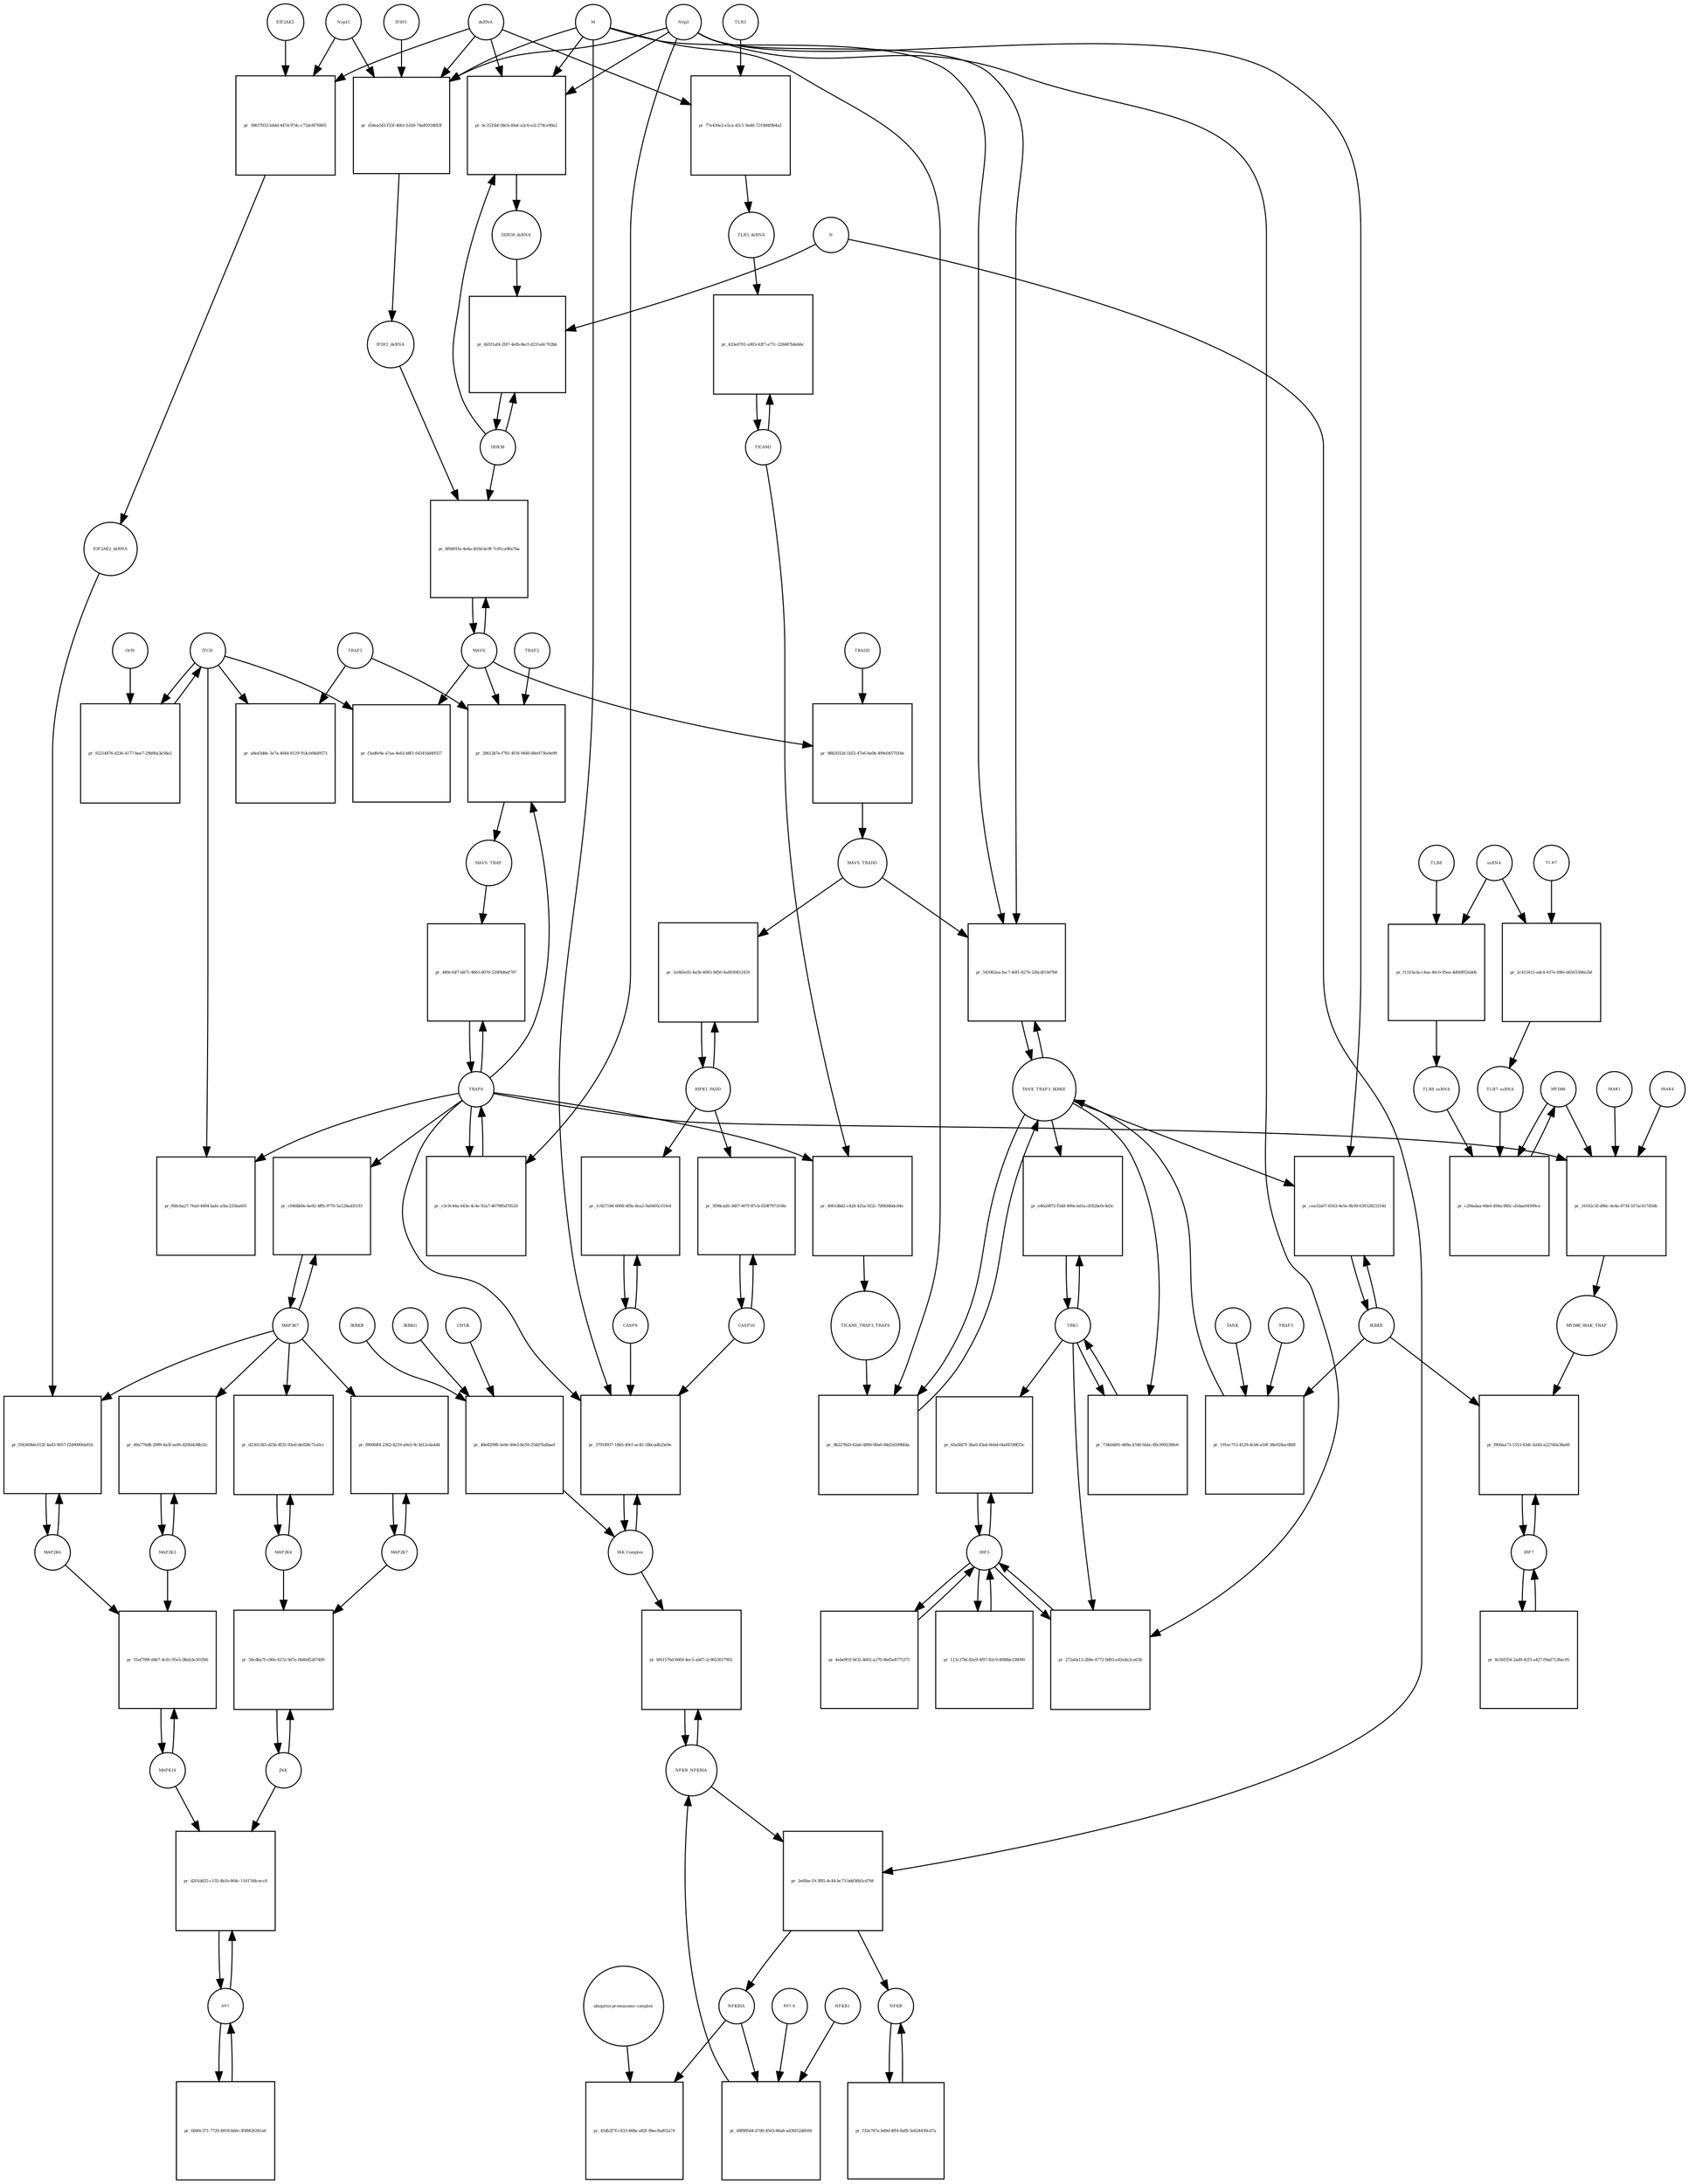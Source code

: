 strict digraph  {
dsRNA [annotation="", bipartite=0, cls="nucleic acid feature", fontsize=4, label=dsRNA, shape=circle];
"pr_bc3535bf-08cb-49af-a2c6-e2c379ce90a2" [annotation="", bipartite=1, cls=process, fontsize=4, label="pr_bc3535bf-08cb-49af-a2c6-e2c379ce90a2", shape=square];
DDX58_dsRNA [annotation="", bipartite=0, cls=complex, fontsize=4, label=DDX58_dsRNA, shape=circle];
M [annotation=urn_miriam_ncbiprotein_1796318601, bipartite=0, cls=macromolecule, fontsize=4, label=M, shape=circle];
Nsp3 [annotation=urn_miriam_ncbiprotein_1802476807, bipartite=0, cls=macromolecule, fontsize=4, label=Nsp3, shape=circle];
DDX58 [annotation=urn_miriam_hgnc_19102, bipartite=0, cls=macromolecule, fontsize=4, label=DDX58, shape=circle];
"pr_d34ea543-f55f-46b1-b1b9-74a85934f83f" [annotation="", bipartite=1, cls=process, fontsize=4, label="pr_d34ea543-f55f-46b1-b1b9-74a85934f83f", shape=square];
IFIH1_dsRNA [annotation="", bipartite=0, cls=complex, fontsize=4, label=IFIH1_dsRNA, shape=circle];
Nsp15 [annotation=urn_miriam_ncbiprotein_1802476818, bipartite=0, cls=macromolecule, fontsize=4, label=Nsp15, shape=circle];
IFIH1 [annotation=urn_miriam_hgnc_18873, bipartite=0, cls=macromolecule, fontsize=4, label=IFIH1, shape=circle];
"pr_8d1f1af4-2f47-4efb-8ecf-d231a0c702bb" [annotation="", bipartite=1, cls=process, fontsize=4, label="pr_8d1f1af4-2f47-4efb-8ecf-d231a0c702bb", shape=square];
N [annotation=urn_miriam_ncbiprotein_1798174255, bipartite=0, cls=macromolecule, fontsize=4, label=N, shape=circle];
MAVS [annotation=urn_miriam_hgnc_29233, bipartite=0, cls="macromolecule multimer", fontsize=4, label=MAVS, shape=circle];
"pr_4f0d01fa-4e4a-493d-bc9f-7c81ca90a7ba" [annotation="", bipartite=1, cls=process, fontsize=4, label="pr_4f0d01fa-4e4a-493d-bc9f-7c81ca90a7ba", shape=square];
NFKBIA [annotation=urn_miriam_hgnc_7797, bipartite=0, cls=macromolecule, fontsize=4, label=NFKBIA, shape=circle];
"pr_43db2f7f-c433-468a-a82f-9bec8ad02a74" [annotation="", bipartite=1, cls=process, fontsize=4, label="pr_43db2f7f-c433-468a-a82f-9bec8ad02a74", shape=square];
"ubiquitin-proteasome complex" [annotation="", bipartite=0, cls=complex, fontsize=4, label="ubiquitin-proteasome complex", shape=circle];
IRF3 [annotation=urn_miriam_hgnc_6118, bipartite=0, cls=macromolecule, fontsize=4, label=IRF3, shape=circle];
"pr_65a5bf7f-3ba0-43a4-8ebd-f4a847d9f25c" [annotation="", bipartite=1, cls=process, fontsize=4, label="pr_65a5bf7f-3ba0-43a4-8ebd-f4a847d9f25c", shape=square];
TBK1 [annotation="", bipartite=0, cls=macromolecule, fontsize=4, label=TBK1, shape=circle];
"pr_272a0a13-2b9e-4772-9d93-e42e4a3ca63b" [annotation="", bipartite=1, cls=process, fontsize=4, label="pr_272a0a13-2b9e-4772-9d93-e42e4a3ca63b", shape=square];
IRF7 [annotation=urn_miriam_hgnc_6122, bipartite=0, cls="macromolecule multimer", fontsize=4, label=IRF7, shape=circle];
"pr_f800aa73-1553-43dc-b244-a22740a38a66" [annotation="", bipartite=1, cls=process, fontsize=4, label="pr_f800aa73-1553-43dc-b244-a22740a38a66", shape=square];
IKBKE [annotation=urn_miriam_hgnc_14552, bipartite=0, cls=macromolecule, fontsize=4, label=IKBKE, shape=circle];
MYD88_IRAK_TRAF [annotation="", bipartite=0, cls=complex, fontsize=4, label=MYD88_IRAK_TRAF, shape=circle];
TRAF6 [annotation=urn_miriam_hgnc_12036, bipartite=0, cls=macromolecule, fontsize=4, label=TRAF6, shape=circle];
"pr_480e16f7-b871-4863-8070-529f4d6ef787" [annotation="", bipartite=1, cls=process, fontsize=4, label="pr_480e16f7-b871-4863-8070-529f4d6ef787", shape=square];
MAVS_TRAF [annotation="", bipartite=0, cls=complex, fontsize=4, label=MAVS_TRAF, shape=circle];
"pr_f3adfe9a-a7aa-4eb3-b8f1-643416d49557" [annotation="", bipartite=1, cls=process, fontsize=4, label="pr_f3adfe9a-a7aa-4eb3-b8f1-643416d49557", shape=square];
ITCH [annotation="", bipartite=0, cls=macromolecule, fontsize=4, label=ITCH, shape=circle];
TRAF5 [annotation=urn_miriam_hgnc_12035, bipartite=0, cls=macromolecule, fontsize=4, label=TRAF5, shape=circle];
"pr_a8ed3dde-3e7a-4644-8129-914cb94d9573" [annotation="", bipartite=1, cls=process, fontsize=4, label="pr_a8ed3dde-3e7a-4644-8129-914cb94d9573", shape=square];
"pr_f68cba27-76a0-4494-bafe-a5bc235ba605" [annotation="", bipartite=1, cls=process, fontsize=4, label="pr_f68cba27-76a0-4494-bafe-a5bc235ba605", shape=square];
TICAM1 [annotation=urn_miriam_hgnc_18348, bipartite=0, cls=macromolecule, fontsize=4, label=TICAM1, shape=circle];
"pr_433e0701-a903-43f7-a77c-228487b4ebbc" [annotation="", bipartite=1, cls=process, fontsize=4, label="pr_433e0701-a903-43f7-a77c-228487b4ebbc", shape=square];
TLR3_dsRNA [annotation="", bipartite=0, cls=complex, fontsize=4, label=TLR3_dsRNA, shape=circle];
TLR3 [annotation=urn_miriam_hgnc_11849, bipartite=0, cls="macromolecule multimer", fontsize=4, label=TLR3, shape=circle];
"pr_77e439e2-e5ca-45c1-9a48-7219d4f9b4a2" [annotation="", bipartite=1, cls=process, fontsize=4, label="pr_77e439e2-e5ca-45c1-9a48-7219d4f9b4a2", shape=square];
"pr_4061dbd2-c42d-425a-922c-7d9fd4bdc84e" [annotation="", bipartite=1, cls=process, fontsize=4, label="pr_4061dbd2-c42d-425a-922c-7d9fd4bdc84e", shape=square];
TICAM1_TRAF3_TRAF6 [annotation="", bipartite=0, cls=complex, fontsize=4, label=TICAM1_TRAF3_TRAF6, shape=circle];
TANK_TRAF3_IKBKE [annotation="", bipartite=0, cls=complex, fontsize=4, label=TANK_TRAF3_IKBKE, shape=circle];
"pr_9b2276d3-62a6-4890-90a0-84d1b5996fda" [annotation="", bipartite=1, cls=process, fontsize=4, label="pr_9b2276d3-62a6-4890-90a0-84d1b5996fda", shape=square];
"pr_e46a0872-f5dd-490e-bd1a-d182be0c4d3c" [annotation="", bipartite=1, cls=process, fontsize=4, label="pr_e46a0872-f5dd-490e-bd1a-d182be0c4d3c", shape=square];
"pr_cea32a07-8163-4e5e-8b39-63932823219d" [annotation="", bipartite=1, cls=process, fontsize=4, label="pr_cea32a07-8163-4e5e-8b39-63932823219d", shape=square];
MYD88 [annotation="", bipartite=0, cls=macromolecule, fontsize=4, label=MYD88, shape=circle];
"pr_16162c5f-d96c-4e4a-8734-557ac617d56b" [annotation="", bipartite=1, cls=process, fontsize=4, label="pr_16162c5f-d96c-4e4a-8734-557ac617d56b", shape=square];
IRAK1 [annotation=urn_miriam_hgnc_6112, bipartite=0, cls=macromolecule, fontsize=4, label=IRAK1, shape=circle];
IRAK4 [annotation=urn_miriam_hgnc_17967, bipartite=0, cls=macromolecule, fontsize=4, label=IRAK4, shape=circle];
TLR7 [annotation=urn_miriam_hgnc_15631, bipartite=0, cls=macromolecule, fontsize=4, label=TLR7, shape=circle];
"pr_2c415415-adc4-437e-89fe-b6503384e2bf" [annotation="", bipartite=1, cls=process, fontsize=4, label="pr_2c415415-adc4-437e-89fe-b6503384e2bf", shape=square];
TLR7_ssRNA [annotation="", bipartite=0, cls=complex, fontsize=4, label=TLR7_ssRNA, shape=circle];
ssRNA [annotation="", bipartite=0, cls="nucleic acid feature", fontsize=4, label=ssRNA, shape=circle];
TLR8 [annotation=urn_miriam_hgnc_15632, bipartite=0, cls=macromolecule, fontsize=4, label=TLR8, shape=circle];
"pr_f1163a3a-c4aa-40c0-95ea-4d06fff2eb0b" [annotation="", bipartite=1, cls=process, fontsize=4, label="pr_f1163a3a-c4aa-40c0-95ea-4d06fff2eb0b", shape=square];
TLR8_ssRNA [annotation="", bipartite=0, cls=complex, fontsize=4, label=TLR8_ssRNA, shape=circle];
"pr_c2f6adaa-60e0-494a-885c-d1dae04599ce" [annotation="", bipartite=1, cls=process, fontsize=4, label="pr_c2f6adaa-60e0-494a-885c-d1dae04599ce", shape=square];
MAP3K7 [annotation="", bipartite=0, cls=macromolecule, fontsize=4, label=MAP3K7, shape=circle];
"pr_c046bb9e-be92-4ffb-9776-5a128ad351f3" [annotation="", bipartite=1, cls=process, fontsize=4, label="pr_c046bb9e-be92-4ffb-9776-5a128ad351f3", shape=square];
TRAF2 [annotation=urn_miriam_hgnc_12032, bipartite=0, cls=macromolecule, fontsize=4, label=TRAF2, shape=circle];
"pr_28612b7e-f781-4f18-9440-88e973fa9e99" [annotation="", bipartite=1, cls=process, fontsize=4, label="pr_28612b7e-f781-4f18-9440-88e973fa9e99", shape=square];
"pr_92214876-d236-4177-bae7-29b90a3e58e2" [annotation="", bipartite=1, cls=process, fontsize=4, label="pr_92214876-d236-4177-bae7-29b90a3e58e2", shape=square];
Orf9 [annotation=urn_miriam_uniprot_P59636, bipartite=0, cls=macromolecule, fontsize=4, label=Orf9, shape=circle];
"pr_98b2032d-1b52-47e6-8a0b-499e0457018e" [annotation="", bipartite=1, cls=process, fontsize=4, label="pr_98b2032d-1b52-47e6-8a0b-499e0457018e", shape=square];
MAVS_TRADD [annotation="", bipartite=0, cls=complex, fontsize=4, label=MAVS_TRADD, shape=circle];
TRADD [annotation=urn_miriam_hgnc_12030, bipartite=0, cls=macromolecule, fontsize=4, label=TRADD, shape=circle];
"pr_c3c9c44a-643e-4c4e-92a7-467985d70520" [annotation="", bipartite=1, cls=process, fontsize=4, label="pr_c3c9c44a-643e-4c4e-92a7-467985d70520", shape=square];
AP1 [annotation="", bipartite=0, cls=complex, fontsize=4, label=AP1, shape=circle];
"pr_d201dd25-c155-4b1b-864c-11617d4cecc8" [annotation="", bipartite=1, cls=process, fontsize=4, label="pr_d201dd25-c155-4b1b-864c-11617d4cecc8", shape=square];
MAPK14 [annotation="", bipartite=0, cls=macromolecule, fontsize=4, label=MAPK14, shape=circle];
JNK [annotation="", bipartite=0, cls=complex, fontsize=4, label=JNK, shape=circle];
"pr_58cdba7f-c90e-427a-9d7e-0b40d5267409" [annotation="", bipartite=1, cls=process, fontsize=4, label="pr_58cdba7f-c90e-427a-9d7e-0b40d5267409", shape=square];
MAP2K7 [annotation="", bipartite=0, cls=macromolecule, fontsize=4, label=MAP2K7, shape=circle];
MAP2K4 [annotation="", bipartite=0, cls=macromolecule, fontsize=4, label=MAP2K4, shape=circle];
"pr_d2301345-d25b-4f25-93ed-de028c71a0cc" [annotation="", bipartite=1, cls=process, fontsize=4, label="pr_d2301345-d25b-4f25-93ed-de028c71a0cc", shape=square];
"pr_f800fdf4-2362-4219-a9a5-9c3d12cda444" [annotation="", bipartite=1, cls=process, fontsize=4, label="pr_f800fdf4-2362-4219-a9a5-9c3d12cda444", shape=square];
MAP2K3 [annotation="", bipartite=0, cls=macromolecule, fontsize=4, label=MAP2K3, shape=circle];
"pr_d9a776d8-2989-4a5f-aef6-d20fd438b32c" [annotation="", bipartite=1, cls=process, fontsize=4, label="pr_d9a776d8-2989-4a5f-aef6-d20fd438b32c", shape=square];
MAP2K6 [annotation="", bipartite=0, cls=macromolecule, fontsize=4, label=MAP2K6, shape=circle];
"pr_f56369bd-012f-4a83-9057-f2490900a91b" [annotation="", bipartite=1, cls=process, fontsize=4, label="pr_f56369bd-012f-4a83-9057-f2490900a91b", shape=square];
EIF2AK2_dsRNA [annotation="", bipartite=0, cls=complex, fontsize=4, label=EIF2AK2_dsRNA, shape=circle];
"pr_39837032-b44d-447d-97dc-c71bc6f76805" [annotation="", bipartite=1, cls=process, fontsize=4, label="pr_39837032-b44d-447d-97dc-c71bc6f76805", shape=square];
EIF2AK2 [annotation=urn_miriam_hgnc_9437, bipartite=0, cls=macromolecule, fontsize=4, label=EIF2AK2, shape=circle];
RIPK1_FADD [annotation="", bipartite=0, cls=complex, fontsize=4, label=RIPK1_FADD, shape=circle];
"pr_1e0b5e05-4a5b-4083-9d50-4a8030812459" [annotation="", bipartite=1, cls=process, fontsize=4, label="pr_1e0b5e05-4a5b-4083-9d50-4a8030812459", shape=square];
CASP8 [annotation="", bipartite=0, cls=macromolecule, fontsize=4, label=CASP8, shape=circle];
"pr_1c827184-6068-4f9a-8ea2-9a0405c01fe4" [annotation="", bipartite=1, cls=process, fontsize=4, label="pr_1c827184-6068-4f9a-8ea2-9a0405c01fe4", shape=square];
CASP10 [annotation="", bipartite=0, cls=macromolecule, fontsize=4, label=CASP10, shape=circle];
"pr_5f98cad5-3607-407f-87cb-029f7973184c" [annotation="", bipartite=1, cls=process, fontsize=4, label="pr_5f98cad5-3607-407f-87cb-029f7973184c", shape=square];
NFKB_NFKBIA [annotation="", bipartite=0, cls=complex, fontsize=4, label=NFKB_NFKBIA, shape=circle];
"pr_6f61576d-6669-4ec5-ab07-2c9653017902" [annotation="", bipartite=1, cls=process, fontsize=4, label="pr_6f61576d-6669-4ec5-ab07-2c9653017902", shape=square];
"IKK Complex" [annotation="", bipartite=0, cls=complex, fontsize=4, label="IKK Complex", shape=circle];
"pr_2e68ac19-3f85-4c44-bc73-bdd36b5cd766" [annotation="", bipartite=1, cls=process, fontsize=4, label="pr_2e68ac19-3f85-4c44-bc73-bdd36b5cd766", shape=square];
NFKB [annotation="", bipartite=0, cls=complex, fontsize=4, label=NFKB, shape=circle];
"pr_37918937-18b5-49cf-ac45-18bcadb25e9e" [annotation="", bipartite=1, cls=process, fontsize=4, label="pr_37918937-18b5-49cf-ac45-18bcadb25e9e", shape=square];
"pr_68f885d4-d7d9-4563-86a8-ad3fd52dd594" [annotation="", bipartite=1, cls=process, fontsize=4, label="pr_68f885d4-d7d9-4563-86a8-ad3fd52dd594", shape=square];
RELA [annotation="", bipartite=0, cls=macromolecule, fontsize=4, label=RELA, shape=circle];
NFKB1 [annotation="", bipartite=0, cls=macromolecule, fontsize=4, label=NFKB1, shape=circle];
IKBKG [annotation="", bipartite=0, cls=macromolecule, fontsize=4, label=IKBKG, shape=circle];
"pr_48e82998-5e9e-40e5-be59-254d7fafbaef" [annotation="", bipartite=1, cls=process, fontsize=4, label="pr_48e82998-5e9e-40e5-be59-254d7fafbaef", shape=square];
CHUK [annotation="", bipartite=0, cls=macromolecule, fontsize=4, label=CHUK, shape=circle];
IKBKB [annotation="", bipartite=0, cls=macromolecule, fontsize=4, label=IKBKB, shape=circle];
"pr_545962ea-fac7-40f1-8276-22bcdf19d7b8" [annotation="", bipartite=1, cls=process, fontsize=4, label="pr_545962ea-fac7-40f1-8276-22bcdf19d7b8", shape=square];
"pr_734ebb91-d69a-47d6-9abc-80c999238fe6" [annotation="", bipartite=1, cls=process, fontsize=4, label="pr_734ebb91-d69a-47d6-9abc-80c999238fe6", shape=square];
"pr_55ef799f-d467-4c81-95e5-08eb3e301fb6" [annotation="", bipartite=1, cls=process, fontsize=4, label="pr_55ef799f-d467-4c81-95e5-08eb3e301fb6", shape=square];
TRAF3 [annotation="", bipartite=0, cls=macromolecule, fontsize=4, label=TRAF3, shape=circle];
"pr_191ec715-4129-4cb6-a59f-38e924ac06f8" [annotation="", bipartite=1, cls=process, fontsize=4, label="pr_191ec715-4129-4cb6-a59f-38e924ac06f8", shape=square];
TANK [annotation="", bipartite=0, cls=macromolecule, fontsize=4, label=TANK, shape=circle];
"pr_6840c371-7720-4818-bbfe-3f48426341a6" [annotation="", bipartite=1, cls=process, fontsize=4, label="pr_6840c371-7720-4818-bbfe-3f48426341a6", shape=square];
"pr_8c56f354-2ad9-41f3-a427-f9ad7128ac05" [annotation="", bipartite=1, cls=process, fontsize=4, label="pr_8c56f354-2ad9-41f3-a427-f9ad7128ac05", shape=square];
"pr_4ebe9f1f-bf32-4602-a270-9bd5e8775375" [annotation="", bipartite=1, cls=process, fontsize=4, label="pr_4ebe9f1f-bf32-4602-a270-9bd5e8775375", shape=square];
"pr_f32e787a-bd9d-4ff4-8af8-3e624430cd7a" [annotation="", bipartite=1, cls=process, fontsize=4, label="pr_f32e787a-bd9d-4ff4-8af8-3e624430cd7a", shape=square];
"pr_113c37bf-82e9-4f97-82c9-4f88be338090" [annotation="", bipartite=1, cls=process, fontsize=4, label="pr_113c37bf-82e9-4f97-82c9-4f88be338090", shape=square];
dsRNA -> "pr_bc3535bf-08cb-49af-a2c6-e2c379ce90a2"  [annotation="", interaction_type=consumption];
dsRNA -> "pr_d34ea543-f55f-46b1-b1b9-74a85934f83f"  [annotation="", interaction_type=consumption];
dsRNA -> "pr_77e439e2-e5ca-45c1-9a48-7219d4f9b4a2"  [annotation="", interaction_type=consumption];
dsRNA -> "pr_39837032-b44d-447d-97dc-c71bc6f76805"  [annotation="", interaction_type=consumption];
"pr_bc3535bf-08cb-49af-a2c6-e2c379ce90a2" -> DDX58_dsRNA  [annotation="", interaction_type=production];
DDX58_dsRNA -> "pr_8d1f1af4-2f47-4efb-8ecf-d231a0c702bb"  [annotation="urn_miriam_pubmed_25581309|urn_miriam_pubmed_28148787|urn_miriam_taxonomy_694009", interaction_type=catalysis];
M -> "pr_bc3535bf-08cb-49af-a2c6-e2c379ce90a2"  [annotation="urn_miriam_pubmed_20303872|urn_miriam_pubmed_19380580|urn_miriam_pubmed_31226023|urn_miriam_taxonomy_694009", interaction_type=inhibition];
M -> "pr_d34ea543-f55f-46b1-b1b9-74a85934f83f"  [annotation="urn_miriam_pubmed_28484023|urn_miriam_pubmed_19380580|urn_miriam_pubmed_31226023|urn_miriam_taxonomy_694009", interaction_type=inhibition];
M -> "pr_9b2276d3-62a6-4890-90a0-84d1b5996fda"  [annotation="urn_miriam_pubmed_19380580|urn_miriam_pubmed_19366914|urn_miriam_taxonomy_694009", interaction_type=inhibition];
M -> "pr_37918937-18b5-49cf-ac45-18bcadb25e9e"  [annotation="urn_miriam_pubmed_19366914|urn_miriam_pubmed_20303872|urn_miriam_pubmed_17705188|urn_miriam_pubmed_694009", interaction_type=inhibition];
M -> "pr_545962ea-fac7-40f1-8276-22bcdf19d7b8"  [annotation="urn_miriam_pubmed_19366914|urn_miriam_pubmed_27164085|urn_miriam_pubmed_19380580|urn_miriam_taxonomy_694009", interaction_type=inhibition];
Nsp3 -> "pr_bc3535bf-08cb-49af-a2c6-e2c379ce90a2"  [annotation="urn_miriam_pubmed_20303872|urn_miriam_pubmed_19380580|urn_miriam_pubmed_31226023|urn_miriam_taxonomy_694009", interaction_type=inhibition];
Nsp3 -> "pr_d34ea543-f55f-46b1-b1b9-74a85934f83f"  [annotation="urn_miriam_pubmed_28484023|urn_miriam_pubmed_19380580|urn_miriam_pubmed_31226023|urn_miriam_taxonomy_694009", interaction_type=inhibition];
Nsp3 -> "pr_272a0a13-2b9e-4772-9d93-e42e4a3ca63b"  [annotation="urn_miriam_pubmed_17761676|urn_miriam_pubmed_31226023|urn_miriam_taxonomy_694009", interaction_type=inhibition];
Nsp3 -> "pr_cea32a07-8163-4e5e-8b39-63932823219d"  [annotation="urn_miriam_pubmed_20303872|urn_miriam_pubmed_31226023|urn_miriam_taxonomy_694009", interaction_type=inhibition];
Nsp3 -> "pr_c3c9c44a-643e-4c4e-92a7-467985d70520"  [annotation="urn_miriam_pubmed_27164085|urn_miriam_taxonomy_694009", interaction_type=catalysis];
Nsp3 -> "pr_545962ea-fac7-40f1-8276-22bcdf19d7b8"  [annotation="urn_miriam_pubmed_19366914|urn_miriam_pubmed_27164085|urn_miriam_pubmed_19380580|urn_miriam_taxonomy_694009", interaction_type=inhibition];
DDX58 -> "pr_bc3535bf-08cb-49af-a2c6-e2c379ce90a2"  [annotation="", interaction_type=consumption];
DDX58 -> "pr_8d1f1af4-2f47-4efb-8ecf-d231a0c702bb"  [annotation="", interaction_type=consumption];
DDX58 -> "pr_4f0d01fa-4e4a-493d-bc9f-7c81ca90a7ba"  [annotation=urn_miriam_pubmed_25581309, interaction_type=catalysis];
"pr_d34ea543-f55f-46b1-b1b9-74a85934f83f" -> IFIH1_dsRNA  [annotation="", interaction_type=production];
IFIH1_dsRNA -> "pr_4f0d01fa-4e4a-493d-bc9f-7c81ca90a7ba"  [annotation=urn_miriam_pubmed_25581309, interaction_type=catalysis];
Nsp15 -> "pr_d34ea543-f55f-46b1-b1b9-74a85934f83f"  [annotation="urn_miriam_pubmed_28484023|urn_miriam_pubmed_19380580|urn_miriam_pubmed_31226023|urn_miriam_taxonomy_694009", interaction_type=inhibition];
Nsp15 -> "pr_39837032-b44d-447d-97dc-c71bc6f76805"  [annotation="urn_miriam_pubmed_28484023|urn_miriam_pubmed_19366914|urn_miriam_taxonomy_694009", interaction_type=inhibition];
IFIH1 -> "pr_d34ea543-f55f-46b1-b1b9-74a85934f83f"  [annotation="", interaction_type=consumption];
"pr_8d1f1af4-2f47-4efb-8ecf-d231a0c702bb" -> DDX58  [annotation="", interaction_type=production];
N -> "pr_8d1f1af4-2f47-4efb-8ecf-d231a0c702bb"  [annotation="urn_miriam_pubmed_25581309|urn_miriam_pubmed_28148787|urn_miriam_taxonomy_694009", interaction_type=inhibition];
N -> "pr_2e68ac19-3f85-4c44-bc73-bdd36b5cd766"  [annotation="urn_miriam_pubmed_16143815|urn_miriam_taxonomy_694009", interaction_type=stimulation];
MAVS -> "pr_4f0d01fa-4e4a-493d-bc9f-7c81ca90a7ba"  [annotation="", interaction_type=consumption];
MAVS -> "pr_f3adfe9a-a7aa-4eb3-b8f1-643416d49557"  [annotation="", interaction_type=consumption];
MAVS -> "pr_28612b7e-f781-4f18-9440-88e973fa9e99"  [annotation="", interaction_type=consumption];
MAVS -> "pr_98b2032d-1b52-47e6-8a0b-499e0457018e"  [annotation="", interaction_type=consumption];
"pr_4f0d01fa-4e4a-493d-bc9f-7c81ca90a7ba" -> MAVS  [annotation="", interaction_type=production];
NFKBIA -> "pr_43db2f7f-c433-468a-a82f-9bec8ad02a74"  [annotation="", interaction_type=consumption];
NFKBIA -> "pr_68f885d4-d7d9-4563-86a8-ad3fd52dd594"  [annotation="", interaction_type=consumption];
"ubiquitin-proteasome complex" -> "pr_43db2f7f-c433-468a-a82f-9bec8ad02a74"  [annotation=urn_miriam_pubmed_20303872, interaction_type=catalysis];
IRF3 -> "pr_65a5bf7f-3ba0-43a4-8ebd-f4a847d9f25c"  [annotation="", interaction_type=consumption];
IRF3 -> "pr_272a0a13-2b9e-4772-9d93-e42e4a3ca63b"  [annotation="", interaction_type=consumption];
IRF3 -> "pr_4ebe9f1f-bf32-4602-a270-9bd5e8775375"  [annotation="", interaction_type=consumption];
IRF3 -> "pr_113c37bf-82e9-4f97-82c9-4f88be338090"  [annotation="", interaction_type=consumption];
"pr_65a5bf7f-3ba0-43a4-8ebd-f4a847d9f25c" -> IRF3  [annotation="", interaction_type=production];
TBK1 -> "pr_65a5bf7f-3ba0-43a4-8ebd-f4a847d9f25c"  [annotation=urn_miriam_pubmed_25581309, interaction_type=catalysis];
TBK1 -> "pr_272a0a13-2b9e-4772-9d93-e42e4a3ca63b"  [annotation="urn_miriam_pubmed_17761676|urn_miriam_pubmed_31226023|urn_miriam_taxonomy_694009", interaction_type=catalysis];
TBK1 -> "pr_e46a0872-f5dd-490e-bd1a-d182be0c4d3c"  [annotation="", interaction_type=consumption];
TBK1 -> "pr_734ebb91-d69a-47d6-9abc-80c999238fe6"  [annotation="", interaction_type=consumption];
"pr_272a0a13-2b9e-4772-9d93-e42e4a3ca63b" -> IRF3  [annotation="", interaction_type=production];
IRF7 -> "pr_f800aa73-1553-43dc-b244-a22740a38a66"  [annotation="", interaction_type=consumption];
IRF7 -> "pr_8c56f354-2ad9-41f3-a427-f9ad7128ac05"  [annotation="", interaction_type=consumption];
"pr_f800aa73-1553-43dc-b244-a22740a38a66" -> IRF7  [annotation="", interaction_type=production];
IKBKE -> "pr_f800aa73-1553-43dc-b244-a22740a38a66"  [annotation=urn_miriam_pubmed_20303872, interaction_type=catalysis];
IKBKE -> "pr_cea32a07-8163-4e5e-8b39-63932823219d"  [annotation="", interaction_type=consumption];
IKBKE -> "pr_191ec715-4129-4cb6-a59f-38e924ac06f8"  [annotation="", interaction_type=consumption];
MYD88_IRAK_TRAF -> "pr_f800aa73-1553-43dc-b244-a22740a38a66"  [annotation=urn_miriam_pubmed_20303872, interaction_type=catalysis];
TRAF6 -> "pr_480e16f7-b871-4863-8070-529f4d6ef787"  [annotation="", interaction_type=consumption];
TRAF6 -> "pr_f68cba27-76a0-4494-bafe-a5bc235ba605"  [annotation="", interaction_type=consumption];
TRAF6 -> "pr_4061dbd2-c42d-425a-922c-7d9fd4bdc84e"  [annotation="", interaction_type=consumption];
TRAF6 -> "pr_16162c5f-d96c-4e4a-8734-557ac617d56b"  [annotation="", interaction_type=consumption];
TRAF6 -> "pr_c046bb9e-be92-4ffb-9776-5a128ad351f3"  [annotation=urn_miriam_pubmed_19366914, interaction_type=stimulation];
TRAF6 -> "pr_28612b7e-f781-4f18-9440-88e973fa9e99"  [annotation="", interaction_type=consumption];
TRAF6 -> "pr_c3c9c44a-643e-4c4e-92a7-467985d70520"  [annotation="", interaction_type=consumption];
TRAF6 -> "pr_37918937-18b5-49cf-ac45-18bcadb25e9e"  [annotation="urn_miriam_pubmed_19366914|urn_miriam_pubmed_20303872|urn_miriam_pubmed_17705188|urn_miriam_pubmed_694009", interaction_type=stimulation];
"pr_480e16f7-b871-4863-8070-529f4d6ef787" -> TRAF6  [annotation="", interaction_type=production];
MAVS_TRAF -> "pr_480e16f7-b871-4863-8070-529f4d6ef787"  [annotation=urn_miriam_pubmed_19366914, interaction_type=catalysis];
ITCH -> "pr_f3adfe9a-a7aa-4eb3-b8f1-643416d49557"  [annotation=urn_miriam_pubmed_25135833, interaction_type=catalysis];
ITCH -> "pr_a8ed3dde-3e7a-4644-8129-914cb94d9573"  [annotation=urn_miriam_pubmed_25135833, interaction_type=catalysis];
ITCH -> "pr_f68cba27-76a0-4494-bafe-a5bc235ba605"  [annotation=urn_miriam_pubmed_25135833, interaction_type=catalysis];
ITCH -> "pr_92214876-d236-4177-bae7-29b90a3e58e2"  [annotation="", interaction_type=consumption];
TRAF5 -> "pr_a8ed3dde-3e7a-4644-8129-914cb94d9573"  [annotation="", interaction_type=consumption];
TRAF5 -> "pr_28612b7e-f781-4f18-9440-88e973fa9e99"  [annotation="", interaction_type=consumption];
TICAM1 -> "pr_433e0701-a903-43f7-a77c-228487b4ebbc"  [annotation="", interaction_type=consumption];
TICAM1 -> "pr_4061dbd2-c42d-425a-922c-7d9fd4bdc84e"  [annotation="", interaction_type=consumption];
"pr_433e0701-a903-43f7-a77c-228487b4ebbc" -> TICAM1  [annotation="", interaction_type=production];
TLR3_dsRNA -> "pr_433e0701-a903-43f7-a77c-228487b4ebbc"  [annotation=urn_miriam_pubmed_20303872, interaction_type=stimulation];
TLR3 -> "pr_77e439e2-e5ca-45c1-9a48-7219d4f9b4a2"  [annotation="", interaction_type=consumption];
"pr_77e439e2-e5ca-45c1-9a48-7219d4f9b4a2" -> TLR3_dsRNA  [annotation="", interaction_type=production];
"pr_4061dbd2-c42d-425a-922c-7d9fd4bdc84e" -> TICAM1_TRAF3_TRAF6  [annotation="", interaction_type=production];
TICAM1_TRAF3_TRAF6 -> "pr_9b2276d3-62a6-4890-90a0-84d1b5996fda"  [annotation="urn_miriam_pubmed_19380580|urn_miriam_pubmed_19366914|urn_miriam_taxonomy_694009", interaction_type=stimulation];
TANK_TRAF3_IKBKE -> "pr_9b2276d3-62a6-4890-90a0-84d1b5996fda"  [annotation="", interaction_type=consumption];
TANK_TRAF3_IKBKE -> "pr_e46a0872-f5dd-490e-bd1a-d182be0c4d3c"  [annotation=urn_miriam_pubmed_20303872, interaction_type=stimulation];
TANK_TRAF3_IKBKE -> "pr_cea32a07-8163-4e5e-8b39-63932823219d"  [annotation="urn_miriam_pubmed_20303872|urn_miriam_pubmed_31226023|urn_miriam_taxonomy_694009", interaction_type=stimulation];
TANK_TRAF3_IKBKE -> "pr_545962ea-fac7-40f1-8276-22bcdf19d7b8"  [annotation="", interaction_type=consumption];
TANK_TRAF3_IKBKE -> "pr_734ebb91-d69a-47d6-9abc-80c999238fe6"  [annotation=urn_miriam_pubmed_19366914, interaction_type=stimulation];
"pr_9b2276d3-62a6-4890-90a0-84d1b5996fda" -> TANK_TRAF3_IKBKE  [annotation="", interaction_type=production];
"pr_e46a0872-f5dd-490e-bd1a-d182be0c4d3c" -> TBK1  [annotation="", interaction_type=production];
"pr_cea32a07-8163-4e5e-8b39-63932823219d" -> IKBKE  [annotation="", interaction_type=production];
MYD88 -> "pr_16162c5f-d96c-4e4a-8734-557ac617d56b"  [annotation="", interaction_type=consumption];
MYD88 -> "pr_c2f6adaa-60e0-494a-885c-d1dae04599ce"  [annotation="", interaction_type=consumption];
"pr_16162c5f-d96c-4e4a-8734-557ac617d56b" -> MYD88_IRAK_TRAF  [annotation="", interaction_type=production];
IRAK1 -> "pr_16162c5f-d96c-4e4a-8734-557ac617d56b"  [annotation="", interaction_type=consumption];
IRAK4 -> "pr_16162c5f-d96c-4e4a-8734-557ac617d56b"  [annotation="", interaction_type=consumption];
TLR7 -> "pr_2c415415-adc4-437e-89fe-b6503384e2bf"  [annotation="", interaction_type=consumption];
"pr_2c415415-adc4-437e-89fe-b6503384e2bf" -> TLR7_ssRNA  [annotation="", interaction_type=production];
TLR7_ssRNA -> "pr_c2f6adaa-60e0-494a-885c-d1dae04599ce"  [annotation=urn_miriam_pubmed_19366914, interaction_type=stimulation];
ssRNA -> "pr_2c415415-adc4-437e-89fe-b6503384e2bf"  [annotation="", interaction_type=consumption];
ssRNA -> "pr_f1163a3a-c4aa-40c0-95ea-4d06fff2eb0b"  [annotation="", interaction_type=consumption];
TLR8 -> "pr_f1163a3a-c4aa-40c0-95ea-4d06fff2eb0b"  [annotation="", interaction_type=consumption];
"pr_f1163a3a-c4aa-40c0-95ea-4d06fff2eb0b" -> TLR8_ssRNA  [annotation="", interaction_type=production];
TLR8_ssRNA -> "pr_c2f6adaa-60e0-494a-885c-d1dae04599ce"  [annotation=urn_miriam_pubmed_19366914, interaction_type=stimulation];
"pr_c2f6adaa-60e0-494a-885c-d1dae04599ce" -> MYD88  [annotation="", interaction_type=production];
MAP3K7 -> "pr_c046bb9e-be92-4ffb-9776-5a128ad351f3"  [annotation="", interaction_type=consumption];
MAP3K7 -> "pr_d2301345-d25b-4f25-93ed-de028c71a0cc"  [annotation=urn_miriam_pubmed_19366914, interaction_type=catalysis];
MAP3K7 -> "pr_f800fdf4-2362-4219-a9a5-9c3d12cda444"  [annotation=urn_miriam_pubmed_19366914, interaction_type=catalysis];
MAP3K7 -> "pr_d9a776d8-2989-4a5f-aef6-d20fd438b32c"  [annotation=urn_miriam_pubmed_19366914, interaction_type=catalysis];
MAP3K7 -> "pr_f56369bd-012f-4a83-9057-f2490900a91b"  [annotation=urn_miriam_pubmed_19366914, interaction_type=catalysis];
"pr_c046bb9e-be92-4ffb-9776-5a128ad351f3" -> MAP3K7  [annotation="", interaction_type=production];
TRAF2 -> "pr_28612b7e-f781-4f18-9440-88e973fa9e99"  [annotation="", interaction_type=consumption];
"pr_28612b7e-f781-4f18-9440-88e973fa9e99" -> MAVS_TRAF  [annotation="", interaction_type=production];
"pr_92214876-d236-4177-bae7-29b90a3e58e2" -> ITCH  [annotation="", interaction_type=production];
Orf9 -> "pr_92214876-d236-4177-bae7-29b90a3e58e2"  [annotation="urn_miriam_pubmed_25135833|urn_miriam_taxonomy_694009", interaction_type=stimulation];
"pr_98b2032d-1b52-47e6-8a0b-499e0457018e" -> MAVS_TRADD  [annotation="", interaction_type=production];
MAVS_TRADD -> "pr_1e0b5e05-4a5b-4083-9d50-4a8030812459"  [annotation=urn_miriam_pubmed_19366914, interaction_type=stimulation];
MAVS_TRADD -> "pr_545962ea-fac7-40f1-8276-22bcdf19d7b8"  [annotation="urn_miriam_pubmed_19366914|urn_miriam_pubmed_27164085|urn_miriam_pubmed_19380580|urn_miriam_taxonomy_694009", interaction_type=stimulation];
TRADD -> "pr_98b2032d-1b52-47e6-8a0b-499e0457018e"  [annotation="", interaction_type=consumption];
"pr_c3c9c44a-643e-4c4e-92a7-467985d70520" -> TRAF6  [annotation="", interaction_type=production];
AP1 -> "pr_d201dd25-c155-4b1b-864c-11617d4cecc8"  [annotation="", interaction_type=consumption];
AP1 -> "pr_6840c371-7720-4818-bbfe-3f48426341a6"  [annotation="", interaction_type=consumption];
"pr_d201dd25-c155-4b1b-864c-11617d4cecc8" -> AP1  [annotation="", interaction_type=production];
MAPK14 -> "pr_d201dd25-c155-4b1b-864c-11617d4cecc8"  [annotation=urn_miriam_pubmed_19366914, interaction_type=stimulation];
MAPK14 -> "pr_55ef799f-d467-4c81-95e5-08eb3e301fb6"  [annotation="", interaction_type=consumption];
JNK -> "pr_d201dd25-c155-4b1b-864c-11617d4cecc8"  [annotation=urn_miriam_pubmed_19366914, interaction_type=stimulation];
JNK -> "pr_58cdba7f-c90e-427a-9d7e-0b40d5267409"  [annotation="", interaction_type=consumption];
"pr_58cdba7f-c90e-427a-9d7e-0b40d5267409" -> JNK  [annotation="", interaction_type=production];
MAP2K7 -> "pr_58cdba7f-c90e-427a-9d7e-0b40d5267409"  [annotation=urn_miriam_pubmed_19366914, interaction_type=catalysis];
MAP2K7 -> "pr_f800fdf4-2362-4219-a9a5-9c3d12cda444"  [annotation="", interaction_type=consumption];
MAP2K4 -> "pr_58cdba7f-c90e-427a-9d7e-0b40d5267409"  [annotation=urn_miriam_pubmed_19366914, interaction_type=catalysis];
MAP2K4 -> "pr_d2301345-d25b-4f25-93ed-de028c71a0cc"  [annotation="", interaction_type=consumption];
"pr_d2301345-d25b-4f25-93ed-de028c71a0cc" -> MAP2K4  [annotation="", interaction_type=production];
"pr_f800fdf4-2362-4219-a9a5-9c3d12cda444" -> MAP2K7  [annotation="", interaction_type=production];
MAP2K3 -> "pr_d9a776d8-2989-4a5f-aef6-d20fd438b32c"  [annotation="", interaction_type=consumption];
MAP2K3 -> "pr_55ef799f-d467-4c81-95e5-08eb3e301fb6"  [annotation=urn_miriam_pubmed_19366914, interaction_type=catalysis];
"pr_d9a776d8-2989-4a5f-aef6-d20fd438b32c" -> MAP2K3  [annotation="", interaction_type=production];
MAP2K6 -> "pr_f56369bd-012f-4a83-9057-f2490900a91b"  [annotation="", interaction_type=consumption];
MAP2K6 -> "pr_55ef799f-d467-4c81-95e5-08eb3e301fb6"  [annotation=urn_miriam_pubmed_19366914, interaction_type=catalysis];
"pr_f56369bd-012f-4a83-9057-f2490900a91b" -> MAP2K6  [annotation="", interaction_type=production];
EIF2AK2_dsRNA -> "pr_f56369bd-012f-4a83-9057-f2490900a91b"  [annotation=urn_miriam_pubmed_19366914, interaction_type=stimulation];
"pr_39837032-b44d-447d-97dc-c71bc6f76805" -> EIF2AK2_dsRNA  [annotation="", interaction_type=production];
EIF2AK2 -> "pr_39837032-b44d-447d-97dc-c71bc6f76805"  [annotation="", interaction_type=consumption];
RIPK1_FADD -> "pr_1e0b5e05-4a5b-4083-9d50-4a8030812459"  [annotation="", interaction_type=consumption];
RIPK1_FADD -> "pr_1c827184-6068-4f9a-8ea2-9a0405c01fe4"  [annotation=urn_miriam_pubmed_19366914, interaction_type=stimulation];
RIPK1_FADD -> "pr_5f98cad5-3607-407f-87cb-029f7973184c"  [annotation=urn_miriam_pubmed_20303872, interaction_type=stimulation];
"pr_1e0b5e05-4a5b-4083-9d50-4a8030812459" -> RIPK1_FADD  [annotation="", interaction_type=production];
CASP8 -> "pr_1c827184-6068-4f9a-8ea2-9a0405c01fe4"  [annotation="", interaction_type=consumption];
CASP8 -> "pr_37918937-18b5-49cf-ac45-18bcadb25e9e"  [annotation="urn_miriam_pubmed_19366914|urn_miriam_pubmed_20303872|urn_miriam_pubmed_17705188|urn_miriam_pubmed_694009", interaction_type=stimulation];
"pr_1c827184-6068-4f9a-8ea2-9a0405c01fe4" -> CASP8  [annotation="", interaction_type=production];
CASP10 -> "pr_5f98cad5-3607-407f-87cb-029f7973184c"  [annotation="", interaction_type=consumption];
CASP10 -> "pr_37918937-18b5-49cf-ac45-18bcadb25e9e"  [annotation="urn_miriam_pubmed_19366914|urn_miriam_pubmed_20303872|urn_miriam_pubmed_17705188|urn_miriam_pubmed_694009", interaction_type=stimulation];
"pr_5f98cad5-3607-407f-87cb-029f7973184c" -> CASP10  [annotation="", interaction_type=production];
NFKB_NFKBIA -> "pr_6f61576d-6669-4ec5-ab07-2c9653017902"  [annotation="", interaction_type=consumption];
NFKB_NFKBIA -> "pr_2e68ac19-3f85-4c44-bc73-bdd36b5cd766"  [annotation="", interaction_type=consumption];
"pr_6f61576d-6669-4ec5-ab07-2c9653017902" -> NFKB_NFKBIA  [annotation="", interaction_type=production];
"IKK Complex" -> "pr_6f61576d-6669-4ec5-ab07-2c9653017902"  [annotation=urn_miriam_pubmed_19366914, interaction_type=catalysis];
"IKK Complex" -> "pr_37918937-18b5-49cf-ac45-18bcadb25e9e"  [annotation="", interaction_type=consumption];
"pr_2e68ac19-3f85-4c44-bc73-bdd36b5cd766" -> NFKB  [annotation="", interaction_type=production];
"pr_2e68ac19-3f85-4c44-bc73-bdd36b5cd766" -> NFKBIA  [annotation="", interaction_type=production];
NFKB -> "pr_f32e787a-bd9d-4ff4-8af8-3e624430cd7a"  [annotation="", interaction_type=consumption];
"pr_37918937-18b5-49cf-ac45-18bcadb25e9e" -> "IKK Complex"  [annotation="", interaction_type=production];
"pr_68f885d4-d7d9-4563-86a8-ad3fd52dd594" -> NFKB_NFKBIA  [annotation="", interaction_type=production];
RELA -> "pr_68f885d4-d7d9-4563-86a8-ad3fd52dd594"  [annotation="", interaction_type=consumption];
NFKB1 -> "pr_68f885d4-d7d9-4563-86a8-ad3fd52dd594"  [annotation="", interaction_type=consumption];
IKBKG -> "pr_48e82998-5e9e-40e5-be59-254d7fafbaef"  [annotation="", interaction_type=consumption];
"pr_48e82998-5e9e-40e5-be59-254d7fafbaef" -> "IKK Complex"  [annotation="", interaction_type=production];
CHUK -> "pr_48e82998-5e9e-40e5-be59-254d7fafbaef"  [annotation="", interaction_type=consumption];
IKBKB -> "pr_48e82998-5e9e-40e5-be59-254d7fafbaef"  [annotation="", interaction_type=consumption];
"pr_545962ea-fac7-40f1-8276-22bcdf19d7b8" -> TANK_TRAF3_IKBKE  [annotation="", interaction_type=production];
"pr_734ebb91-d69a-47d6-9abc-80c999238fe6" -> TBK1  [annotation="", interaction_type=production];
"pr_55ef799f-d467-4c81-95e5-08eb3e301fb6" -> MAPK14  [annotation="", interaction_type=production];
TRAF3 -> "pr_191ec715-4129-4cb6-a59f-38e924ac06f8"  [annotation="", interaction_type=consumption];
"pr_191ec715-4129-4cb6-a59f-38e924ac06f8" -> TANK_TRAF3_IKBKE  [annotation="", interaction_type=production];
TANK -> "pr_191ec715-4129-4cb6-a59f-38e924ac06f8"  [annotation="", interaction_type=consumption];
"pr_6840c371-7720-4818-bbfe-3f48426341a6" -> AP1  [annotation="", interaction_type=production];
"pr_8c56f354-2ad9-41f3-a427-f9ad7128ac05" -> IRF7  [annotation="", interaction_type=production];
"pr_4ebe9f1f-bf32-4602-a270-9bd5e8775375" -> IRF3  [annotation="", interaction_type=production];
"pr_f32e787a-bd9d-4ff4-8af8-3e624430cd7a" -> NFKB  [annotation="", interaction_type=production];
"pr_113c37bf-82e9-4f97-82c9-4f88be338090" -> IRF3  [annotation="", interaction_type=production];
}
